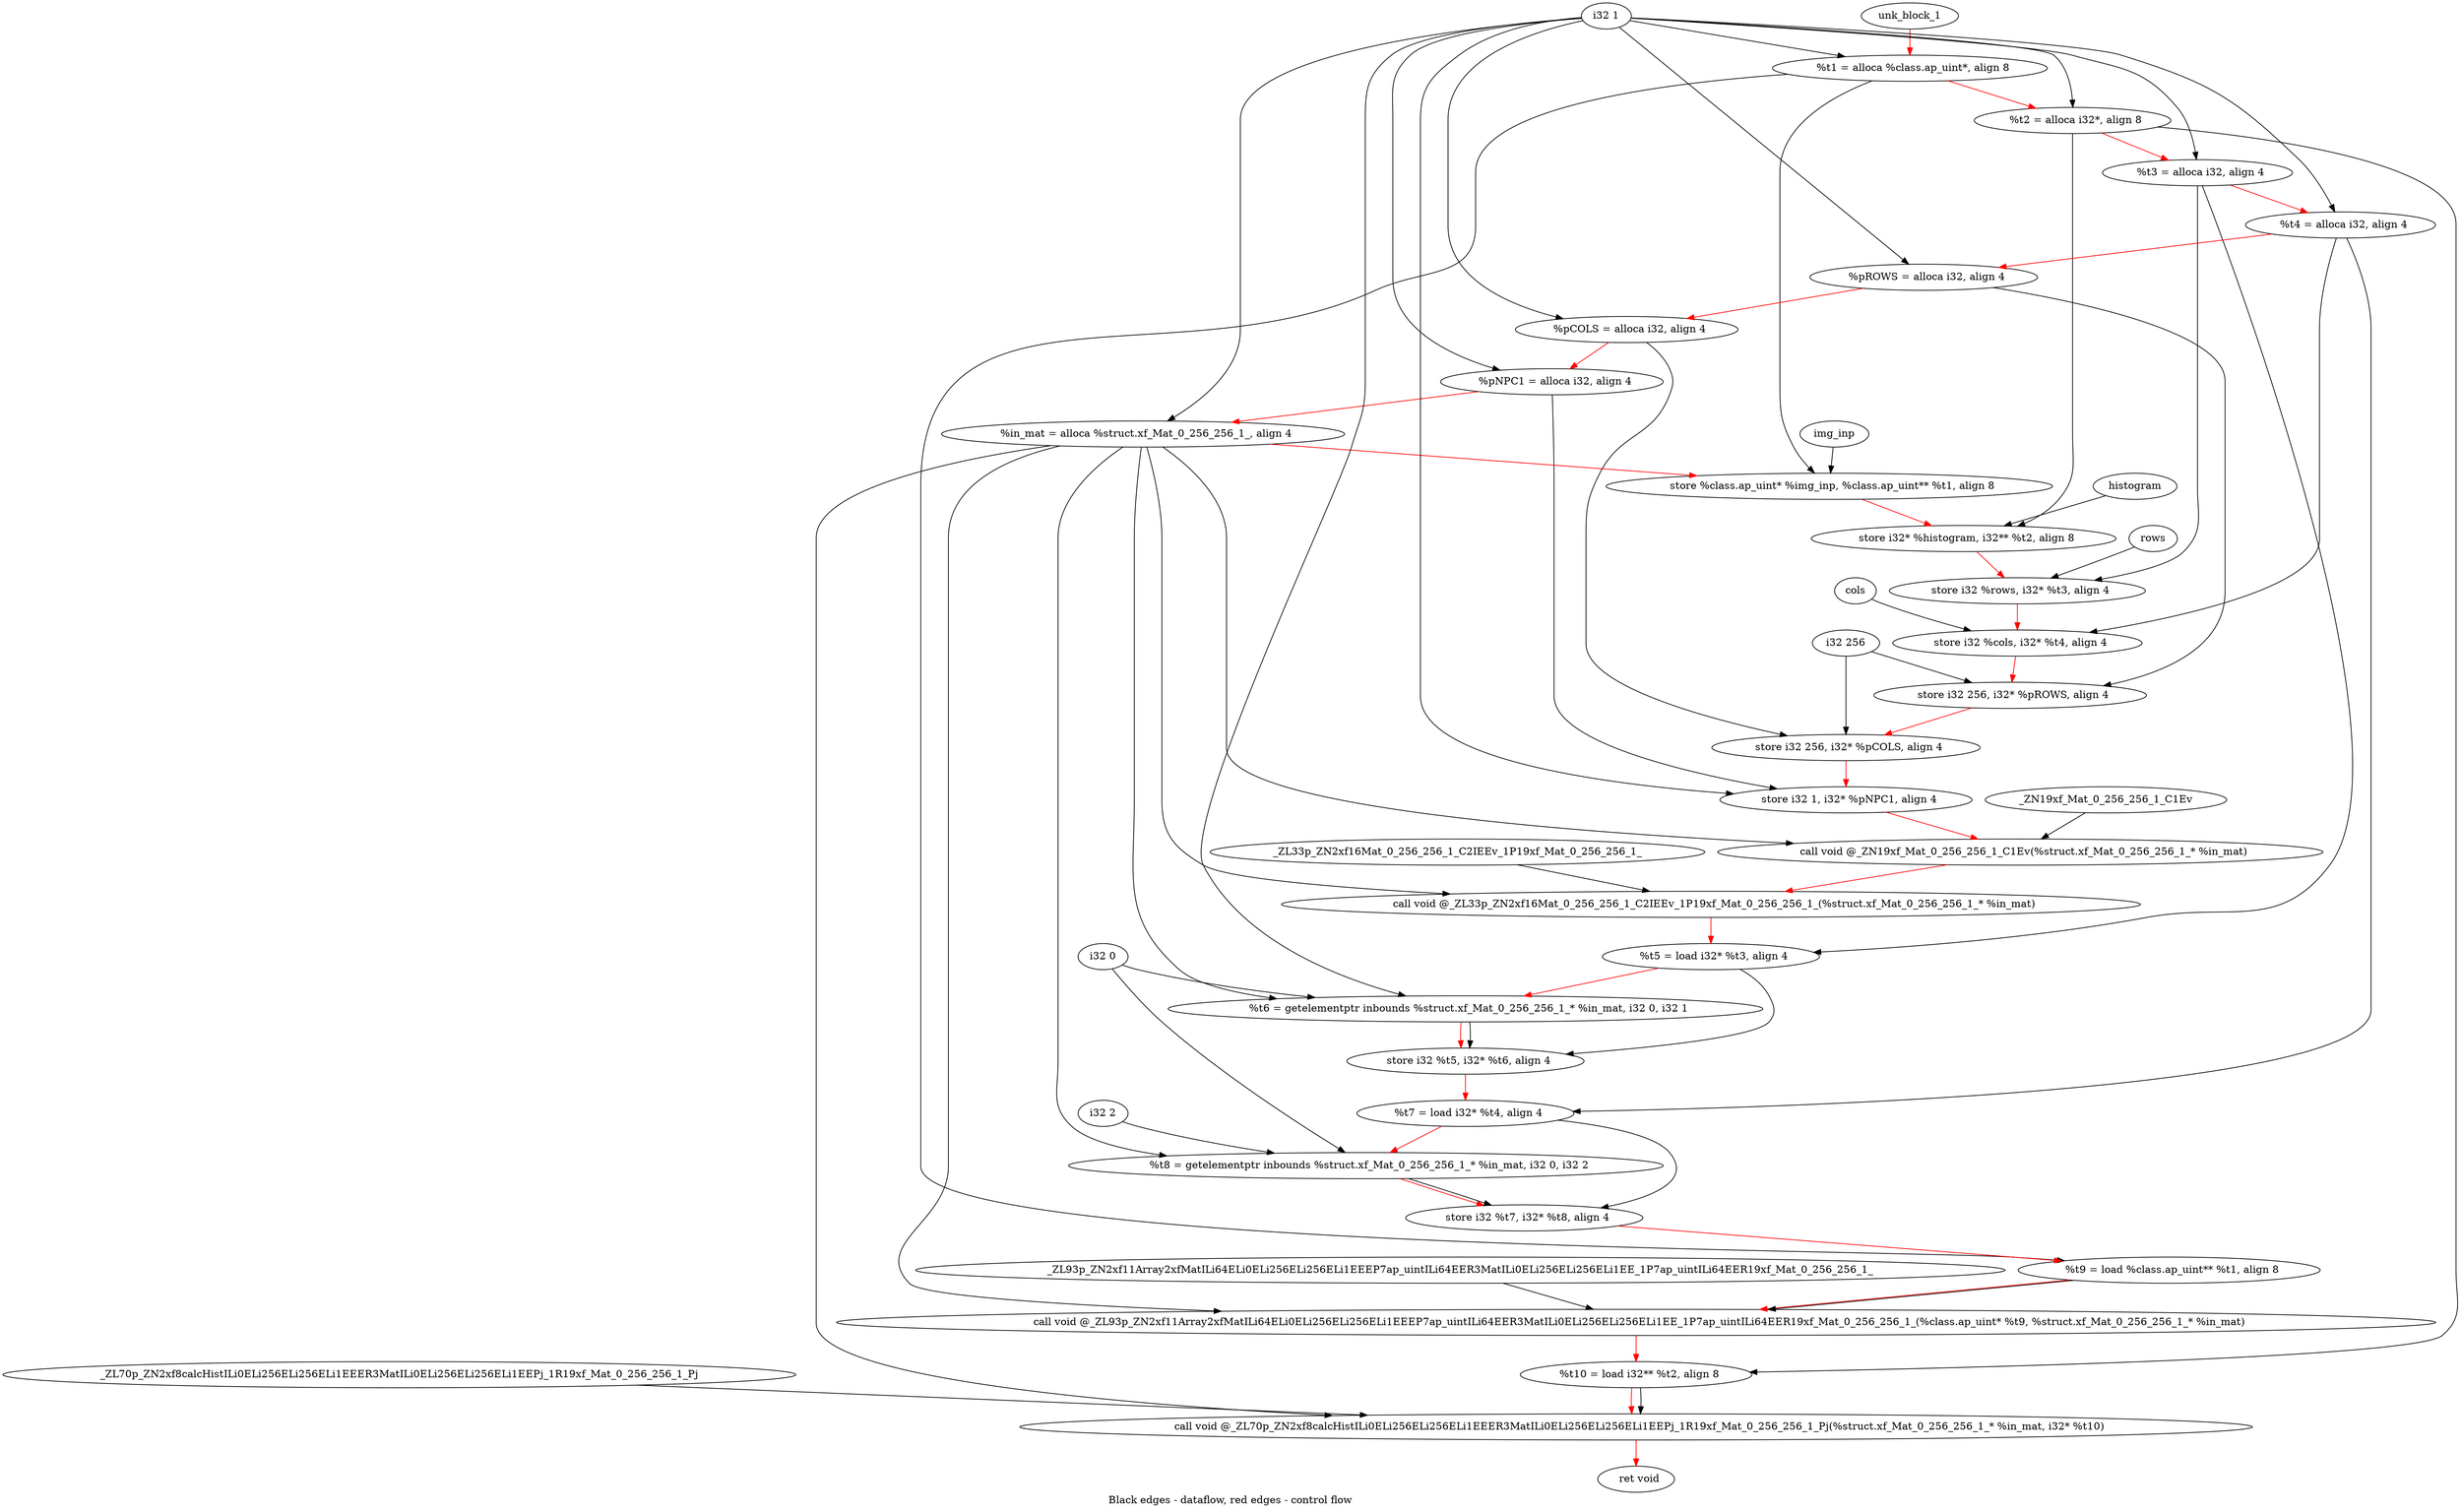 digraph G {
compound=true
label="Black edges - dataflow, red edges - control flow"
"t1" [label="  %t1 = alloca %class.ap_uint*, align 8"]
"t2" [label="  %t2 = alloca i32*, align 8"]
"t3" [label="  %t3 = alloca i32, align 4"]
"t4" [label="  %t4 = alloca i32, align 4"]
"pROWS" [label="  %pROWS = alloca i32, align 4"]
"pCOLS" [label="  %pCOLS = alloca i32, align 4"]
"pNPC1" [label="  %pNPC1 = alloca i32, align 4"]
"in_mat" [label="  %in_mat = alloca %struct.xf_Mat_0_256_256_1_, align 4"]
"_1" [label="  store %class.ap_uint* %img_inp, %class.ap_uint** %t1, align 8"]
"_2" [label="  store i32* %histogram, i32** %t2, align 8"]
"_3" [label="  store i32 %rows, i32* %t3, align 4"]
"_4" [label="  store i32 %cols, i32* %t4, align 4"]
"_5" [label="  store i32 256, i32* %pROWS, align 4"]
"_6" [label="  store i32 256, i32* %pCOLS, align 4"]
"_7" [label="  store i32 1, i32* %pNPC1, align 4"]
"_8" [label="  call void @_ZN19xf_Mat_0_256_256_1_C1Ev(%struct.xf_Mat_0_256_256_1_* %in_mat)"]
"_9" [label="  call void @_ZL33p_ZN2xf16Mat_0_256_256_1_C2IEEv_1P19xf_Mat_0_256_256_1_(%struct.xf_Mat_0_256_256_1_* %in_mat)"]
"t5" [label="  %t5 = load i32* %t3, align 4"]
"t6" [label="  %t6 = getelementptr inbounds %struct.xf_Mat_0_256_256_1_* %in_mat, i32 0, i32 1"]
"_10" [label="  store i32 %t5, i32* %t6, align 4"]
"t7" [label="  %t7 = load i32* %t4, align 4"]
"t8" [label="  %t8 = getelementptr inbounds %struct.xf_Mat_0_256_256_1_* %in_mat, i32 0, i32 2"]
"_11" [label="  store i32 %t7, i32* %t8, align 4"]
"t9" [label="  %t9 = load %class.ap_uint** %t1, align 8"]
"_12" [label="  call void @_ZL93p_ZN2xf11Array2xfMatILi64ELi0ELi256ELi256ELi1EEEP7ap_uintILi64EER3MatILi0ELi256ELi256ELi1EE_1P7ap_uintILi64EER19xf_Mat_0_256_256_1_(%class.ap_uint* %t9, %struct.xf_Mat_0_256_256_1_* %in_mat)"]
"t10" [label="  %t10 = load i32** %t2, align 8"]
"_13" [label="  call void @_ZL70p_ZN2xf8calcHistILi0ELi256ELi256ELi1EEER3MatILi0ELi256ELi256ELi1EEPj_1R19xf_Mat_0_256_256_1_Pj(%struct.xf_Mat_0_256_256_1_* %in_mat, i32* %t10)"]
"_14" [label="  ret void"]
"unk_block_1" -> "t1"[color=red]
"i32 1" -> "t1"
"t1" -> "t2"[color=red weight=2]
"i32 1" -> "t2"
"t2" -> "t3"[color=red weight=2]
"i32 1" -> "t3"
"t3" -> "t4"[color=red weight=2]
"i32 1" -> "t4"
"t4" -> "pROWS"[color=red weight=2]
"i32 1" -> "pROWS"
"pROWS" -> "pCOLS"[color=red weight=2]
"i32 1" -> "pCOLS"
"pCOLS" -> "pNPC1"[color=red weight=2]
"i32 1" -> "pNPC1"
"pNPC1" -> "in_mat"[color=red weight=2]
"i32 1" -> "in_mat"
"in_mat" -> "_1"[color=red weight=2]
"img_inp" -> "_1"
"t1" -> "_1"
"_1" -> "_2"[color=red weight=2]
"histogram" -> "_2"
"t2" -> "_2"
"_2" -> "_3"[color=red weight=2]
"rows" -> "_3"
"t3" -> "_3"
"_3" -> "_4"[color=red weight=2]
"cols" -> "_4"
"t4" -> "_4"
"_4" -> "_5"[color=red weight=2]
"i32 256" -> "_5"
"pROWS" -> "_5"
"_5" -> "_6"[color=red weight=2]
"i32 256" -> "_6"
"pCOLS" -> "_6"
"_6" -> "_7"[color=red weight=2]
"i32 1" -> "_7"
"pNPC1" -> "_7"
"_7" -> "_8"[color=red weight=2]
"in_mat" -> "_8"
"_ZN19xf_Mat_0_256_256_1_C1Ev" -> "_8"
"_8" -> "_9"[color=red weight=2]
"in_mat" -> "_9"
"_ZL33p_ZN2xf16Mat_0_256_256_1_C2IEEv_1P19xf_Mat_0_256_256_1_" -> "_9"
"_9" -> "t5"[color=red weight=2]
"t3" -> "t5"
"t5" -> "t6"[color=red weight=2]
"in_mat" -> "t6"
"i32 0" -> "t6"
"i32 1" -> "t6"
"t6" -> "_10"[color=red weight=2]
"t5" -> "_10"
"t6" -> "_10"
"_10" -> "t7"[color=red weight=2]
"t4" -> "t7"
"t7" -> "t8"[color=red weight=2]
"in_mat" -> "t8"
"i32 0" -> "t8"
"i32 2" -> "t8"
"t8" -> "_11"[color=red weight=2]
"t7" -> "_11"
"t8" -> "_11"
"_11" -> "t9"[color=red weight=2]
"t1" -> "t9"
"t9" -> "_12"[color=red weight=2]
"t9" -> "_12"
"in_mat" -> "_12"
"_ZL93p_ZN2xf11Array2xfMatILi64ELi0ELi256ELi256ELi1EEEP7ap_uintILi64EER3MatILi0ELi256ELi256ELi1EE_1P7ap_uintILi64EER19xf_Mat_0_256_256_1_" -> "_12"
"_12" -> "t10"[color=red weight=2]
"t2" -> "t10"
"t10" -> "_13"[color=red weight=2]
"in_mat" -> "_13"
"t10" -> "_13"
"_ZL70p_ZN2xf8calcHistILi0ELi256ELi256ELi1EEER3MatILi0ELi256ELi256ELi1EEPj_1R19xf_Mat_0_256_256_1_Pj" -> "_13"
"_13" -> "_14"[color=red weight=2]

}
